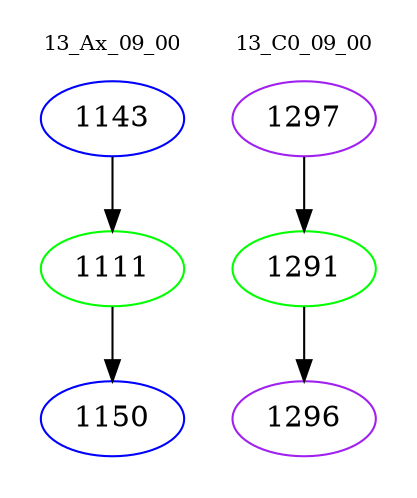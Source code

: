 digraph{
subgraph cluster_0 {
color = white
label = "13_Ax_09_00";
fontsize=10;
T0_1143 [label="1143", color="blue"]
T0_1143 -> T0_1111 [color="black"]
T0_1111 [label="1111", color="green"]
T0_1111 -> T0_1150 [color="black"]
T0_1150 [label="1150", color="blue"]
}
subgraph cluster_1 {
color = white
label = "13_C0_09_00";
fontsize=10;
T1_1297 [label="1297", color="purple"]
T1_1297 -> T1_1291 [color="black"]
T1_1291 [label="1291", color="green"]
T1_1291 -> T1_1296 [color="black"]
T1_1296 [label="1296", color="purple"]
}
}
